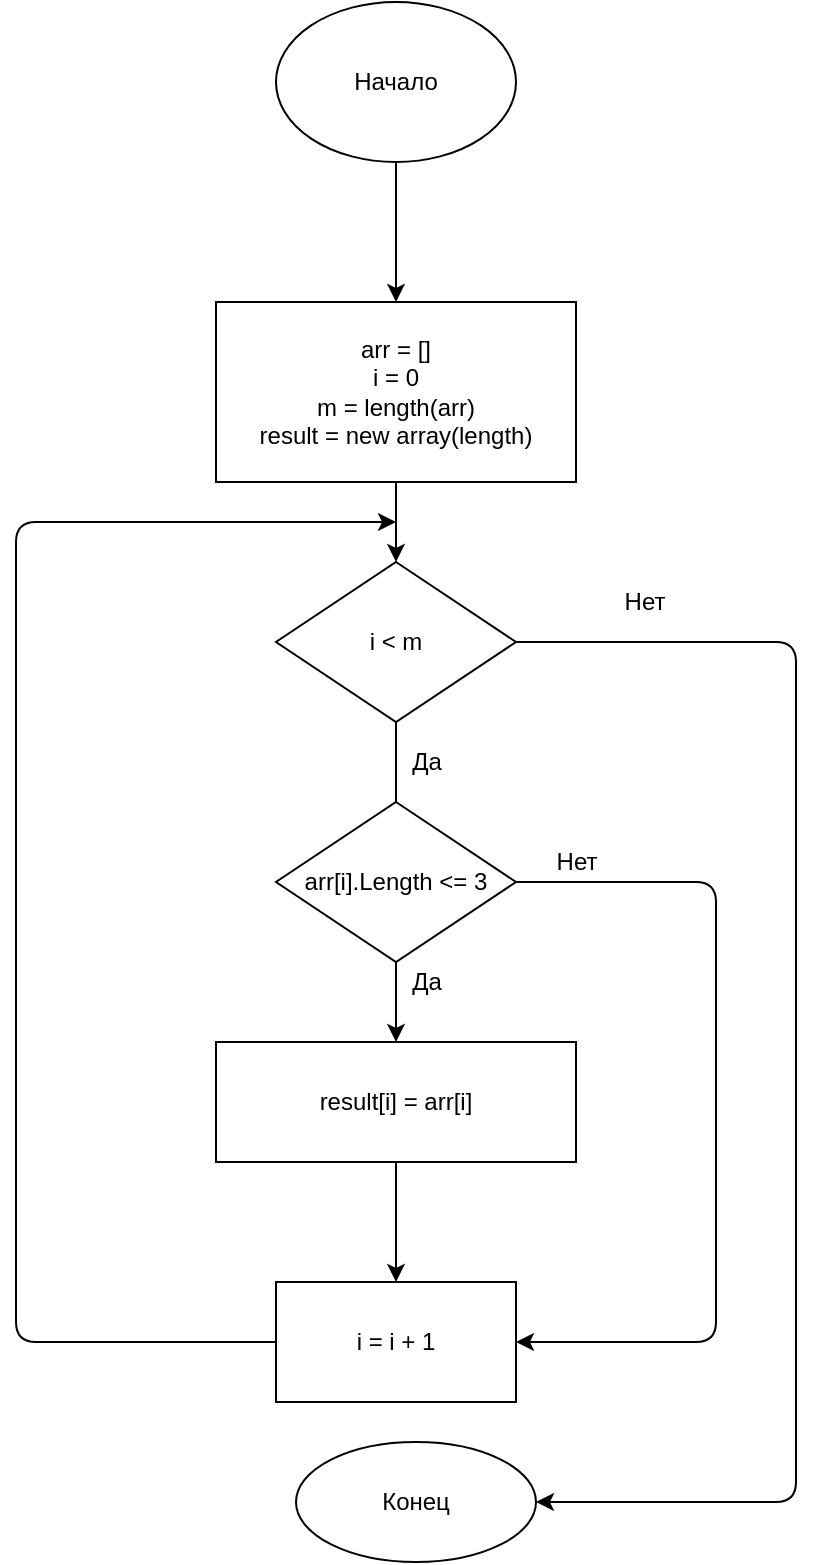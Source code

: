 <mxfile>
    <diagram id="JmxtZofQOzLTb2TNwcCy" name="Страница 1">
        <mxGraphModel dx="659" dy="292" grid="1" gridSize="10" guides="1" tooltips="1" connect="1" arrows="1" fold="1" page="1" pageScale="1" pageWidth="827" pageHeight="1169" math="0" shadow="0">
            <root>
                <mxCell id="0"/>
                <mxCell id="1" parent="0"/>
                <mxCell id="5" value="" style="edgeStyle=none;html=1;" parent="1" source="2" target="4" edge="1">
                    <mxGeometry relative="1" as="geometry"/>
                </mxCell>
                <mxCell id="2" value="Начало" style="ellipse;whiteSpace=wrap;html=1;" parent="1" vertex="1">
                    <mxGeometry x="250" y="20" width="120" height="80" as="geometry"/>
                </mxCell>
                <mxCell id="7" value="" style="edgeStyle=none;html=1;" parent="1" source="4" target="6" edge="1">
                    <mxGeometry relative="1" as="geometry"/>
                </mxCell>
                <mxCell id="4" value="arr = []&lt;br&gt;i = 0&lt;br&gt;m = length(arr)&lt;br&gt;result = new array(length)" style="whiteSpace=wrap;html=1;" parent="1" vertex="1">
                    <mxGeometry x="220" y="170" width="180" height="90" as="geometry"/>
                </mxCell>
                <mxCell id="9" value="" style="edgeStyle=none;html=1;" parent="1" source="6" target="8" edge="1">
                    <mxGeometry relative="1" as="geometry"/>
                </mxCell>
                <mxCell id="14" value="" style="edgeStyle=none;html=1;" parent="1" source="6" target="13" edge="1">
                    <mxGeometry relative="1" as="geometry">
                        <Array as="points">
                            <mxPoint x="510" y="340"/>
                            <mxPoint x="510" y="700"/>
                            <mxPoint x="510" y="770"/>
                        </Array>
                    </mxGeometry>
                </mxCell>
                <mxCell id="6" value="i &amp;lt; m" style="rhombus;whiteSpace=wrap;html=1;" parent="1" vertex="1">
                    <mxGeometry x="250" y="300" width="120" height="80" as="geometry"/>
                </mxCell>
                <mxCell id="11" value="" style="edgeStyle=none;html=1;" parent="1" source="8" target="10" edge="1">
                    <mxGeometry relative="1" as="geometry"/>
                </mxCell>
                <mxCell id="8" value="result[i] = arr[i]" style="whiteSpace=wrap;html=1;" parent="1" vertex="1">
                    <mxGeometry x="220" y="540" width="180" height="60" as="geometry"/>
                </mxCell>
                <mxCell id="12" style="edgeStyle=none;html=1;" parent="1" source="10" edge="1">
                    <mxGeometry relative="1" as="geometry">
                        <mxPoint x="310" y="280" as="targetPoint"/>
                        <Array as="points">
                            <mxPoint x="120" y="690"/>
                            <mxPoint x="120" y="555"/>
                            <mxPoint x="120" y="340"/>
                            <mxPoint x="120" y="280"/>
                        </Array>
                    </mxGeometry>
                </mxCell>
                <mxCell id="10" value="i = i + 1" style="whiteSpace=wrap;html=1;" parent="1" vertex="1">
                    <mxGeometry x="250" y="660" width="120" height="60" as="geometry"/>
                </mxCell>
                <mxCell id="13" value="Конец" style="ellipse;whiteSpace=wrap;html=1;" parent="1" vertex="1">
                    <mxGeometry x="260" y="740" width="120" height="60" as="geometry"/>
                </mxCell>
                <mxCell id="15" value="Да" style="text;html=1;align=center;verticalAlign=middle;resizable=0;points=[];autosize=1;strokeColor=none;fillColor=none;" parent="1" vertex="1">
                    <mxGeometry x="310" y="390" width="30" height="20" as="geometry"/>
                </mxCell>
                <mxCell id="16" value="Нет" style="text;html=1;align=center;verticalAlign=middle;resizable=0;points=[];autosize=1;strokeColor=none;fillColor=none;" parent="1" vertex="1">
                    <mxGeometry x="414" y="310" width="40" height="20" as="geometry"/>
                </mxCell>
                <mxCell id="19" style="edgeStyle=none;html=1;exitX=1;exitY=0.5;exitDx=0;exitDy=0;entryX=1;entryY=0.5;entryDx=0;entryDy=0;" parent="1" source="17" target="10" edge="1">
                    <mxGeometry relative="1" as="geometry">
                        <Array as="points">
                            <mxPoint x="470" y="460"/>
                            <mxPoint x="470" y="690"/>
                        </Array>
                    </mxGeometry>
                </mxCell>
                <mxCell id="17" value="arr[i].Length &amp;lt;= 3" style="rhombus;whiteSpace=wrap;html=1;" parent="1" vertex="1">
                    <mxGeometry x="250" y="420" width="120" height="80" as="geometry"/>
                </mxCell>
                <mxCell id="18" value="Да" style="text;html=1;align=center;verticalAlign=middle;resizable=0;points=[];autosize=1;strokeColor=none;fillColor=none;" parent="1" vertex="1">
                    <mxGeometry x="310" y="500" width="30" height="20" as="geometry"/>
                </mxCell>
                <mxCell id="20" value="Нет" style="text;html=1;align=center;verticalAlign=middle;resizable=0;points=[];autosize=1;strokeColor=none;fillColor=none;" parent="1" vertex="1">
                    <mxGeometry x="380" y="440" width="40" height="20" as="geometry"/>
                </mxCell>
            </root>
        </mxGraphModel>
    </diagram>
</mxfile>